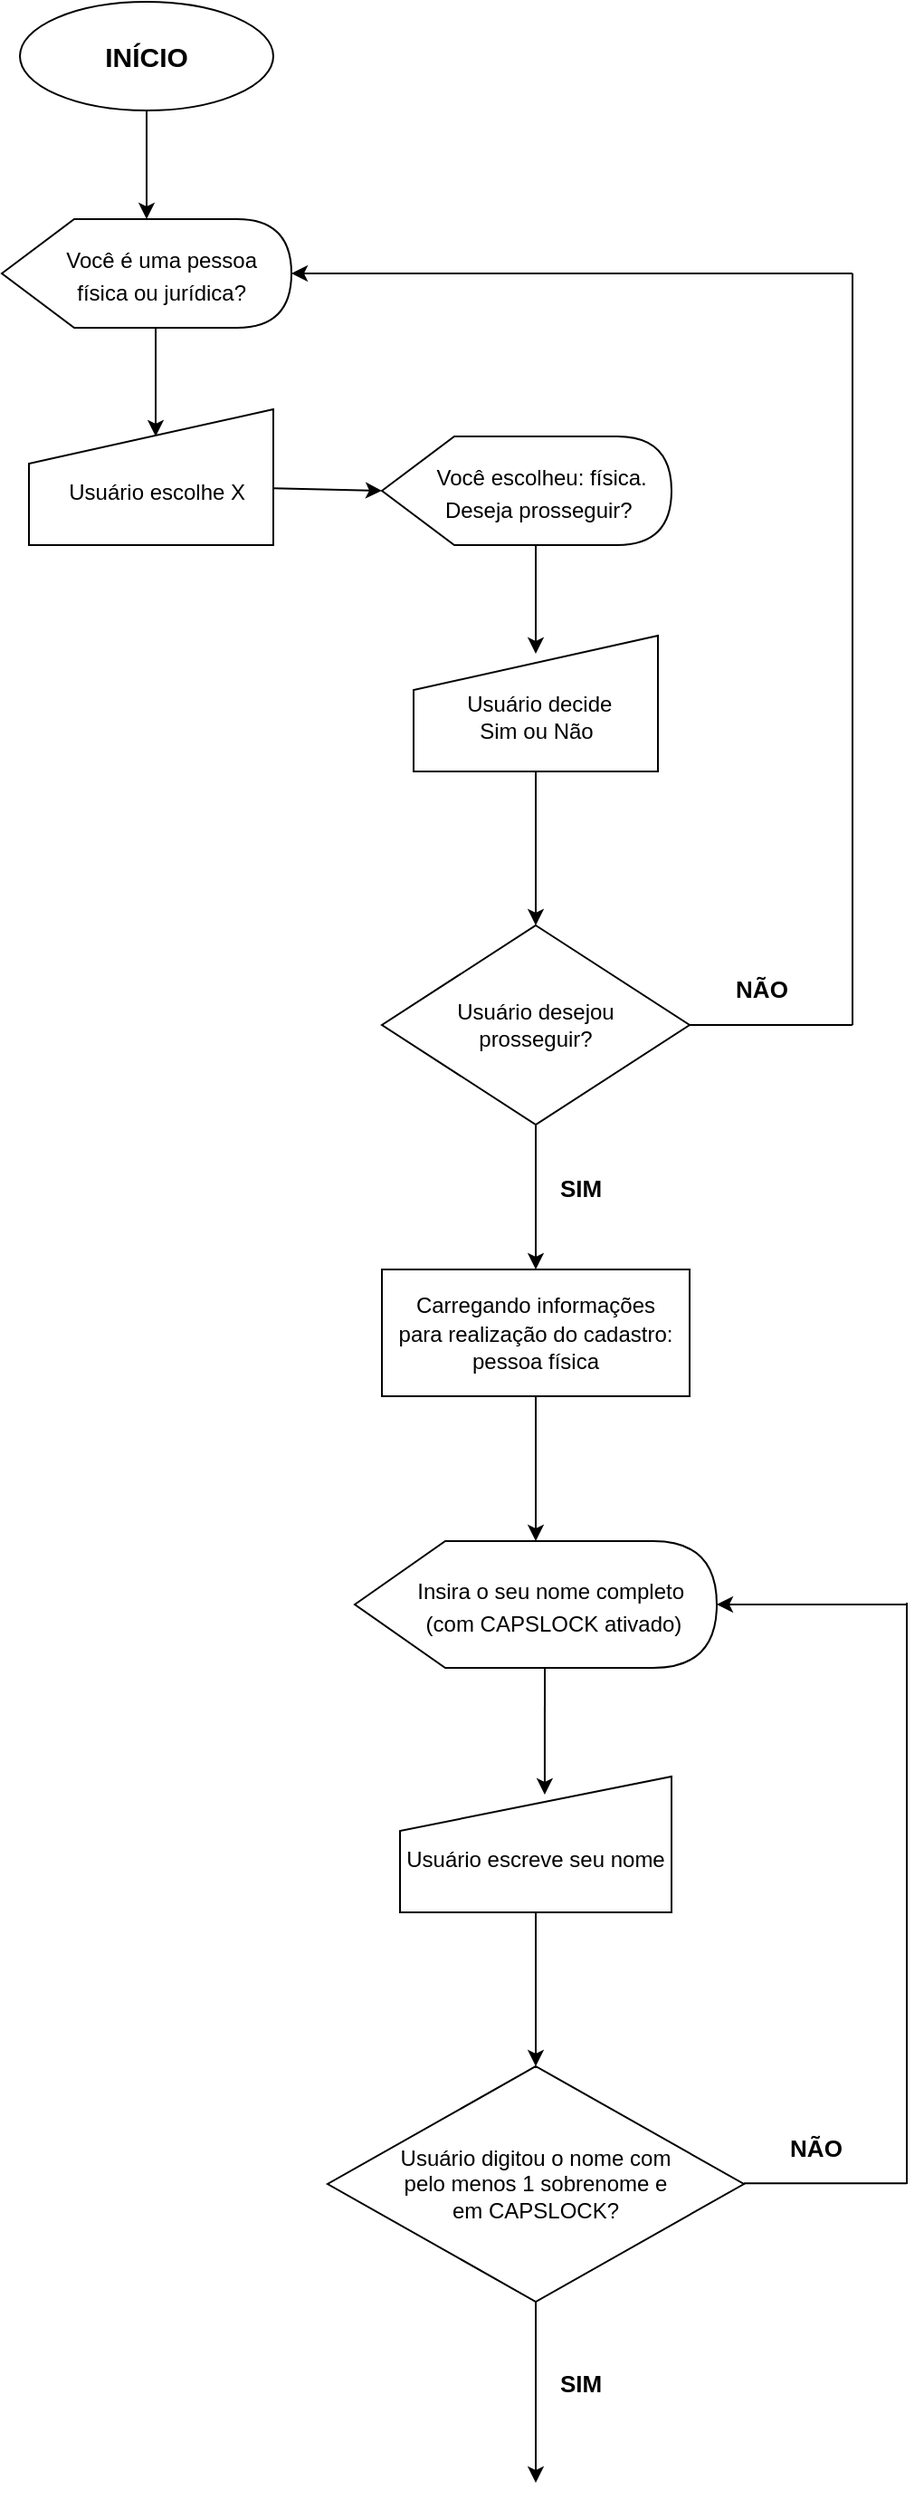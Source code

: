 <mxfile version="15.6.4" type="github">
  <diagram id="XkIb_j8xa0R7AFq2mam2" name="Page-1">
    <mxGraphModel dx="933" dy="537" grid="1" gridSize="10" guides="1" tooltips="1" connect="1" arrows="1" fold="1" page="1" pageScale="1" pageWidth="827" pageHeight="1169" math="0" shadow="0">
      <root>
        <mxCell id="0" />
        <mxCell id="1" parent="0" />
        <mxCell id="r3lV4X0_ZvpxeNuVSfYO-1" value="&lt;font style=&quot;font-size: 15px&quot;&gt;&lt;b&gt;INÍCIO&lt;/b&gt;&lt;/font&gt;" style="ellipse;whiteSpace=wrap;html=1;fillColor=default;strokeColor=default;fontColor=default;" parent="1" vertex="1">
          <mxGeometry x="280" y="280" width="140" height="60" as="geometry" />
        </mxCell>
        <mxCell id="r3lV4X0_ZvpxeNuVSfYO-2" value="" style="endArrow=classic;html=1;rounded=0;fontSize=15;fontColor=default;exitX=0.5;exitY=1;exitDx=0;exitDy=0;strokeColor=default;labelBackgroundColor=default;" parent="1" source="r3lV4X0_ZvpxeNuVSfYO-1" edge="1">
          <mxGeometry width="50" height="50" relative="1" as="geometry">
            <mxPoint x="370" y="470" as="sourcePoint" />
            <mxPoint x="350" y="400" as="targetPoint" />
          </mxGeometry>
        </mxCell>
        <mxCell id="r3lV4X0_ZvpxeNuVSfYO-3" value="&lt;font style=&quot;font-size: 12px&quot;&gt;&amp;nbsp; &amp;nbsp; &amp;nbsp;Você é uma pessoa&lt;br&gt;&amp;nbsp; &amp;nbsp; &amp;nbsp;física ou jurídica?&lt;/font&gt;" style="shape=display;whiteSpace=wrap;html=1;fontSize=15;fontColor=default;strokeColor=default;fillColor=default;" parent="1" vertex="1">
          <mxGeometry x="270" y="400" width="160" height="60" as="geometry" />
        </mxCell>
        <mxCell id="r3lV4X0_ZvpxeNuVSfYO-4" value="" style="endArrow=classic;html=1;rounded=0;fontSize=15;fontColor=default;exitX=0;exitY=0;exitDx=85;exitDy=60;strokeColor=default;labelBackgroundColor=default;exitPerimeter=0;" parent="1" source="r3lV4X0_ZvpxeNuVSfYO-3" edge="1">
          <mxGeometry width="50" height="50" relative="1" as="geometry">
            <mxPoint x="360" y="350" as="sourcePoint" />
            <mxPoint x="355" y="520" as="targetPoint" />
          </mxGeometry>
        </mxCell>
        <mxCell id="r3lV4X0_ZvpxeNuVSfYO-5" value="&lt;br&gt;&amp;nbsp; Usuário escolhe X" style="shape=manualInput;whiteSpace=wrap;html=1;fontSize=12;fontColor=default;strokeColor=default;fillColor=default;" parent="1" vertex="1">
          <mxGeometry x="285" y="505" width="135" height="75" as="geometry" />
        </mxCell>
        <mxCell id="r3lV4X0_ZvpxeNuVSfYO-6" value="" style="endArrow=classic;html=1;rounded=0;labelBackgroundColor=default;fontSize=12;fontColor=default;strokeColor=default;exitX=1.001;exitY=0.582;exitDx=0;exitDy=0;exitPerimeter=0;" parent="1" source="r3lV4X0_ZvpxeNuVSfYO-5" edge="1">
          <mxGeometry width="50" height="50" relative="1" as="geometry">
            <mxPoint x="380" y="600" as="sourcePoint" />
            <mxPoint x="480" y="550" as="targetPoint" />
          </mxGeometry>
        </mxCell>
        <mxCell id="4LxbDe4i36ap6z6qhfDH-1" value="&lt;font style=&quot;font-size: 12px&quot;&gt;&amp;nbsp; &amp;nbsp; &amp;nbsp;Você escolheu: física.&lt;br&gt;&amp;nbsp; &amp;nbsp; Deseja prosseguir?&lt;/font&gt;" style="shape=display;whiteSpace=wrap;html=1;fontSize=15;fontColor=default;strokeColor=default;fillColor=default;" vertex="1" parent="1">
          <mxGeometry x="480" y="520" width="160" height="60" as="geometry" />
        </mxCell>
        <mxCell id="4LxbDe4i36ap6z6qhfDH-3" value="" style="endArrow=classic;html=1;rounded=0;labelBackgroundColor=default;fontSize=12;fontColor=default;strokeColor=default;exitX=0;exitY=0;exitDx=85;exitDy=60;exitPerimeter=0;" edge="1" parent="1" source="4LxbDe4i36ap6z6qhfDH-1">
          <mxGeometry width="50" height="50" relative="1" as="geometry">
            <mxPoint x="390" y="760" as="sourcePoint" />
            <mxPoint x="565" y="640" as="targetPoint" />
          </mxGeometry>
        </mxCell>
        <mxCell id="4LxbDe4i36ap6z6qhfDH-4" value="Usuário desejou&lt;br&gt;prosseguir?" style="rhombus;whiteSpace=wrap;html=1;fontSize=12;fontColor=default;strokeColor=default;fillColor=default;" vertex="1" parent="1">
          <mxGeometry x="480" y="790" width="170" height="110" as="geometry" />
        </mxCell>
        <mxCell id="4LxbDe4i36ap6z6qhfDH-8" value="" style="endArrow=none;html=1;rounded=0;labelBackgroundColor=default;fontSize=12;fontColor=default;strokeColor=default;" edge="1" parent="1">
          <mxGeometry width="50" height="50" relative="1" as="geometry">
            <mxPoint x="740" y="845" as="sourcePoint" />
            <mxPoint x="740" y="430" as="targetPoint" />
          </mxGeometry>
        </mxCell>
        <mxCell id="4LxbDe4i36ap6z6qhfDH-9" value="" style="endArrow=classic;html=1;rounded=0;labelBackgroundColor=default;fontSize=12;fontColor=default;strokeColor=default;entryX=1;entryY=0.5;entryDx=0;entryDy=0;entryPerimeter=0;" edge="1" parent="1" target="r3lV4X0_ZvpxeNuVSfYO-3">
          <mxGeometry width="50" height="50" relative="1" as="geometry">
            <mxPoint x="740" y="430" as="sourcePoint" />
            <mxPoint x="640" y="660" as="targetPoint" />
          </mxGeometry>
        </mxCell>
        <mxCell id="4LxbDe4i36ap6z6qhfDH-10" value="&lt;b&gt;&lt;font style=&quot;font-size: 13px&quot;&gt;NÃO&lt;/font&gt;&lt;/b&gt;" style="text;html=1;strokeColor=none;fillColor=none;align=center;verticalAlign=middle;whiteSpace=wrap;rounded=0;fontSize=12;fontColor=default;" vertex="1" parent="1">
          <mxGeometry x="660" y="800" width="60" height="50" as="geometry" />
        </mxCell>
        <mxCell id="4LxbDe4i36ap6z6qhfDH-12" value="&lt;b&gt;&lt;font style=&quot;font-size: 13px&quot;&gt;SIM&lt;/font&gt;&lt;/b&gt;" style="text;html=1;strokeColor=none;fillColor=none;align=center;verticalAlign=middle;whiteSpace=wrap;rounded=0;fontSize=12;fontColor=default;" vertex="1" parent="1">
          <mxGeometry x="560" y="910" width="60" height="50" as="geometry" />
        </mxCell>
        <mxCell id="4LxbDe4i36ap6z6qhfDH-13" value="&lt;font style=&quot;font-size: 12px&quot;&gt;Carregando informações&lt;br&gt;para realização do cadastro:&lt;br&gt;pessoa física&lt;/font&gt;" style="rounded=0;whiteSpace=wrap;html=1;fontSize=13;fontColor=default;strokeColor=default;fillColor=default;" vertex="1" parent="1">
          <mxGeometry x="480" y="980" width="170" height="70" as="geometry" />
        </mxCell>
        <mxCell id="4LxbDe4i36ap6z6qhfDH-15" value="&lt;span style=&quot;font-size: 12px&quot;&gt;&amp;nbsp; &amp;nbsp; &amp;nbsp;Insira o seu nome completo &lt;br&gt;&amp;nbsp; &amp;nbsp; &amp;nbsp; (com CAPSLOCK ativado)&lt;br&gt;&lt;/span&gt;" style="shape=display;whiteSpace=wrap;html=1;fontSize=15;fontColor=default;strokeColor=default;fillColor=default;" vertex="1" parent="1">
          <mxGeometry x="465" y="1130" width="200" height="70" as="geometry" />
        </mxCell>
        <mxCell id="4LxbDe4i36ap6z6qhfDH-17" value="&lt;br&gt;Usuário escreve seu nome" style="shape=manualInput;whiteSpace=wrap;html=1;fontSize=12;fontColor=default;strokeColor=default;fillColor=default;" vertex="1" parent="1">
          <mxGeometry x="490" y="1260" width="150" height="75" as="geometry" />
        </mxCell>
        <mxCell id="4LxbDe4i36ap6z6qhfDH-20" value="Usuário digitou o nome com&lt;br&gt;pelo menos 1 sobrenome e&lt;br&gt;em CAPSLOCK?" style="rhombus;whiteSpace=wrap;html=1;fontSize=12;fontColor=default;strokeColor=default;fillColor=default;" vertex="1" parent="1">
          <mxGeometry x="450" y="1420" width="230" height="130" as="geometry" />
        </mxCell>
        <mxCell id="4LxbDe4i36ap6z6qhfDH-21" value="&lt;br&gt;&amp;nbsp; Usuário decide&amp;nbsp;&lt;br&gt;Sim ou Não" style="shape=manualInput;whiteSpace=wrap;html=1;fontSize=12;fontColor=default;strokeColor=default;fillColor=default;" vertex="1" parent="1">
          <mxGeometry x="497.5" y="630" width="135" height="75" as="geometry" />
        </mxCell>
        <mxCell id="4LxbDe4i36ap6z6qhfDH-22" value="" style="endArrow=classic;html=1;rounded=0;labelBackgroundColor=default;fontSize=12;fontColor=default;strokeColor=default;exitX=0.5;exitY=1;exitDx=0;exitDy=0;" edge="1" parent="1" source="4LxbDe4i36ap6z6qhfDH-21">
          <mxGeometry width="50" height="50" relative="1" as="geometry">
            <mxPoint x="470" y="770" as="sourcePoint" />
            <mxPoint x="565" y="790" as="targetPoint" />
          </mxGeometry>
        </mxCell>
        <mxCell id="4LxbDe4i36ap6z6qhfDH-23" value="" style="endArrow=none;html=1;rounded=0;labelBackgroundColor=default;fontSize=12;fontColor=default;strokeColor=default;entryX=1;entryY=0.5;entryDx=0;entryDy=0;" edge="1" parent="1" target="4LxbDe4i36ap6z6qhfDH-4">
          <mxGeometry width="50" height="50" relative="1" as="geometry">
            <mxPoint x="740" y="845" as="sourcePoint" />
            <mxPoint x="520" y="810" as="targetPoint" />
          </mxGeometry>
        </mxCell>
        <mxCell id="4LxbDe4i36ap6z6qhfDH-24" value="" style="endArrow=classic;html=1;rounded=0;labelBackgroundColor=default;fontSize=12;fontColor=default;strokeColor=default;exitX=0.5;exitY=1;exitDx=0;exitDy=0;" edge="1" parent="1" source="4LxbDe4i36ap6z6qhfDH-4">
          <mxGeometry width="50" height="50" relative="1" as="geometry">
            <mxPoint x="520" y="1020" as="sourcePoint" />
            <mxPoint x="565" y="980" as="targetPoint" />
          </mxGeometry>
        </mxCell>
        <mxCell id="4LxbDe4i36ap6z6qhfDH-25" value="" style="endArrow=classic;html=1;rounded=0;labelBackgroundColor=default;fontSize=12;fontColor=default;strokeColor=default;exitX=0.5;exitY=1;exitDx=0;exitDy=0;" edge="1" parent="1" source="4LxbDe4i36ap6z6qhfDH-13">
          <mxGeometry width="50" height="50" relative="1" as="geometry">
            <mxPoint x="520" y="1270" as="sourcePoint" />
            <mxPoint x="565" y="1130" as="targetPoint" />
          </mxGeometry>
        </mxCell>
        <mxCell id="4LxbDe4i36ap6z6qhfDH-27" value="" style="endArrow=classic;html=1;rounded=0;labelBackgroundColor=default;fontSize=12;fontColor=default;strokeColor=default;entryX=0.533;entryY=0.133;entryDx=0;entryDy=0;entryPerimeter=0;" edge="1" parent="1" target="4LxbDe4i36ap6z6qhfDH-17">
          <mxGeometry width="50" height="50" relative="1" as="geometry">
            <mxPoint x="570" y="1200" as="sourcePoint" />
            <mxPoint x="570" y="1220" as="targetPoint" />
          </mxGeometry>
        </mxCell>
        <mxCell id="4LxbDe4i36ap6z6qhfDH-28" value="" style="endArrow=classic;html=1;rounded=0;labelBackgroundColor=default;fontSize=12;fontColor=default;strokeColor=default;exitX=0.5;exitY=1;exitDx=0;exitDy=0;entryX=0.5;entryY=0;entryDx=0;entryDy=0;" edge="1" parent="1" source="4LxbDe4i36ap6z6qhfDH-17" target="4LxbDe4i36ap6z6qhfDH-20">
          <mxGeometry width="50" height="50" relative="1" as="geometry">
            <mxPoint x="520" y="1350" as="sourcePoint" />
            <mxPoint x="570" y="1300" as="targetPoint" />
          </mxGeometry>
        </mxCell>
        <mxCell id="4LxbDe4i36ap6z6qhfDH-29" value="" style="endArrow=none;html=1;rounded=0;labelBackgroundColor=default;fontSize=12;fontColor=default;strokeColor=default;entryX=1;entryY=0.5;entryDx=0;entryDy=0;" edge="1" parent="1">
          <mxGeometry width="50" height="50" relative="1" as="geometry">
            <mxPoint x="770" y="1484.58" as="sourcePoint" />
            <mxPoint x="680" y="1484.58" as="targetPoint" />
          </mxGeometry>
        </mxCell>
        <mxCell id="4LxbDe4i36ap6z6qhfDH-30" value="" style="endArrow=none;html=1;rounded=0;labelBackgroundColor=default;fontSize=12;fontColor=default;strokeColor=default;" edge="1" parent="1">
          <mxGeometry width="50" height="50" relative="1" as="geometry">
            <mxPoint x="770" y="1485" as="sourcePoint" />
            <mxPoint x="770" y="1164" as="targetPoint" />
          </mxGeometry>
        </mxCell>
        <mxCell id="4LxbDe4i36ap6z6qhfDH-31" value="" style="endArrow=classic;html=1;rounded=0;labelBackgroundColor=default;fontSize=12;fontColor=default;strokeColor=default;entryX=1;entryY=0.5;entryDx=0;entryDy=0;entryPerimeter=0;" edge="1" parent="1" target="4LxbDe4i36ap6z6qhfDH-15">
          <mxGeometry width="50" height="50" relative="1" as="geometry">
            <mxPoint x="770" y="1165" as="sourcePoint" />
            <mxPoint x="660" y="1200" as="targetPoint" />
          </mxGeometry>
        </mxCell>
        <mxCell id="4LxbDe4i36ap6z6qhfDH-32" value="&lt;b&gt;&lt;font style=&quot;font-size: 13px&quot;&gt;NÃO&lt;/font&gt;&lt;/b&gt;" style="text;html=1;strokeColor=none;fillColor=none;align=center;verticalAlign=middle;whiteSpace=wrap;rounded=0;fontSize=12;fontColor=default;" vertex="1" parent="1">
          <mxGeometry x="690" y="1440" width="60" height="50" as="geometry" />
        </mxCell>
        <mxCell id="4LxbDe4i36ap6z6qhfDH-35" value="" style="endArrow=classic;html=1;rounded=0;labelBackgroundColor=default;fontSize=12;fontColor=default;strokeColor=default;exitX=0.5;exitY=1;exitDx=0;exitDy=0;" edge="1" parent="1" source="4LxbDe4i36ap6z6qhfDH-20">
          <mxGeometry width="50" height="50" relative="1" as="geometry">
            <mxPoint x="580" y="1640" as="sourcePoint" />
            <mxPoint x="565" y="1650" as="targetPoint" />
          </mxGeometry>
        </mxCell>
        <mxCell id="4LxbDe4i36ap6z6qhfDH-36" value="&lt;b&gt;&lt;font style=&quot;font-size: 13px&quot;&gt;SIM&lt;/font&gt;&lt;/b&gt;" style="text;html=1;strokeColor=none;fillColor=none;align=center;verticalAlign=middle;whiteSpace=wrap;rounded=0;fontSize=12;fontColor=default;" vertex="1" parent="1">
          <mxGeometry x="560" y="1570" width="60" height="50" as="geometry" />
        </mxCell>
      </root>
    </mxGraphModel>
  </diagram>
</mxfile>
